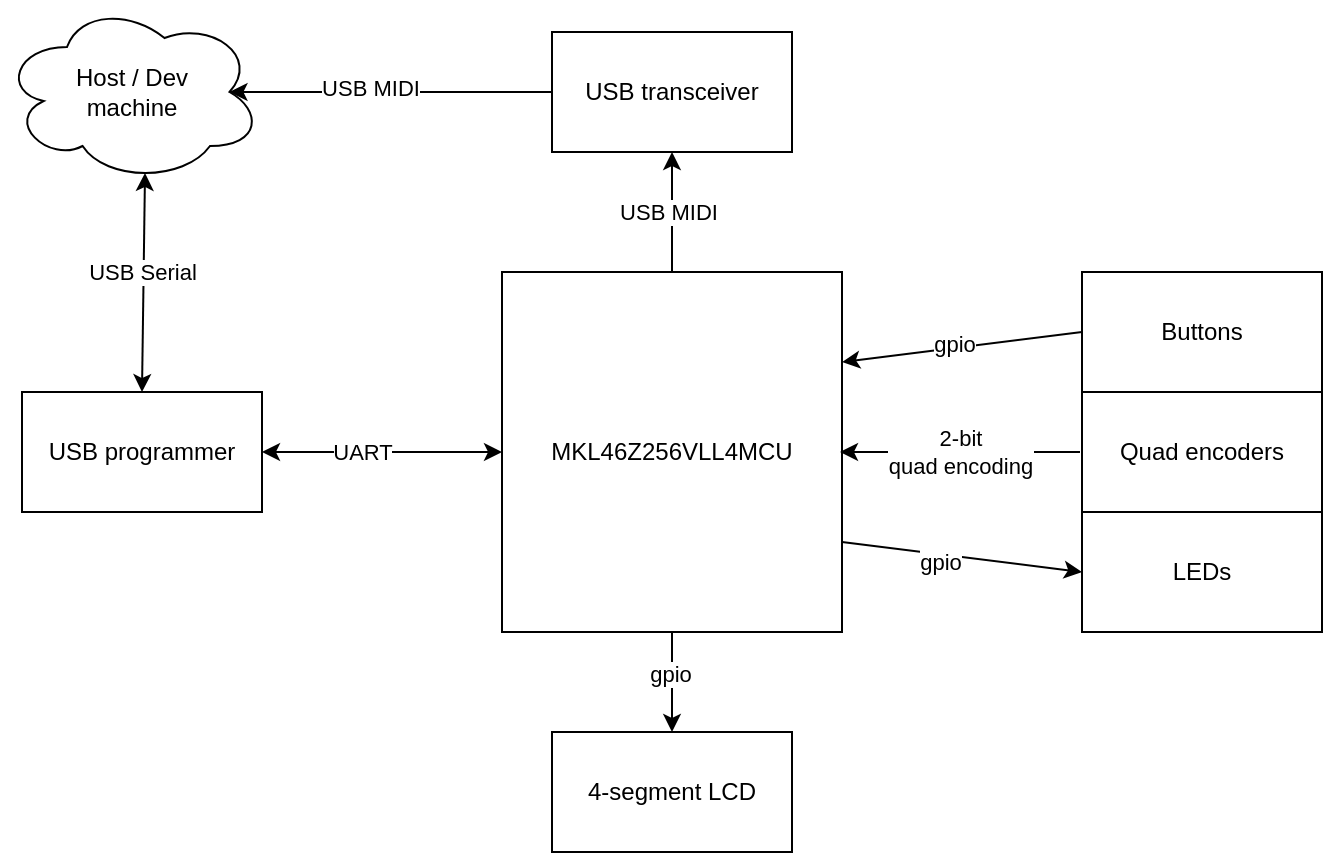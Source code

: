 <mxfile version="16.1.2" type="device"><diagram id="ID82wXaLFIoYWQCjKP1l" name="Page-1"><mxGraphModel dx="932" dy="659" grid="1" gridSize="10" guides="1" tooltips="1" connect="1" arrows="1" fold="1" page="1" pageScale="1" pageWidth="1169" pageHeight="827" math="0" shadow="0"><root><mxCell id="0"/><mxCell id="1" parent="0"/><mxCell id="p_DA5bqsUyIMb1OzLg3l-7" style="edgeStyle=orthogonalEdgeStyle;rounded=0;orthogonalLoop=1;jettySize=auto;html=1;exitX=0.5;exitY=1;exitDx=0;exitDy=0;entryX=0.5;entryY=0;entryDx=0;entryDy=0;" edge="1" parent="1" source="p_DA5bqsUyIMb1OzLg3l-1" target="p_DA5bqsUyIMb1OzLg3l-2"><mxGeometry relative="1" as="geometry"/></mxCell><mxCell id="p_DA5bqsUyIMb1OzLg3l-21" value="gpio" style="edgeLabel;html=1;align=center;verticalAlign=middle;resizable=0;points=[];" vertex="1" connectable="0" parent="p_DA5bqsUyIMb1OzLg3l-7"><mxGeometry x="-0.16" y="-1" relative="1" as="geometry"><mxPoint as="offset"/></mxGeometry></mxCell><mxCell id="p_DA5bqsUyIMb1OzLg3l-8" style="edgeStyle=orthogonalEdgeStyle;rounded=0;orthogonalLoop=1;jettySize=auto;html=1;exitX=0.5;exitY=0;exitDx=0;exitDy=0;entryX=0.5;entryY=1;entryDx=0;entryDy=0;" edge="1" parent="1" source="p_DA5bqsUyIMb1OzLg3l-1" target="p_DA5bqsUyIMb1OzLg3l-3"><mxGeometry relative="1" as="geometry"/></mxCell><mxCell id="p_DA5bqsUyIMb1OzLg3l-17" value="USB MIDI" style="edgeLabel;html=1;align=center;verticalAlign=middle;resizable=0;points=[];" vertex="1" connectable="0" parent="p_DA5bqsUyIMb1OzLg3l-8"><mxGeometry y="2" relative="1" as="geometry"><mxPoint as="offset"/></mxGeometry></mxCell><mxCell id="p_DA5bqsUyIMb1OzLg3l-11" style="rounded=0;orthogonalLoop=1;jettySize=auto;html=1;exitX=1;exitY=0.75;exitDx=0;exitDy=0;entryX=0;entryY=0.5;entryDx=0;entryDy=0;" edge="1" parent="1" source="p_DA5bqsUyIMb1OzLg3l-1" target="p_DA5bqsUyIMb1OzLg3l-6"><mxGeometry relative="1" as="geometry"/></mxCell><mxCell id="p_DA5bqsUyIMb1OzLg3l-22" value="gpio" style="edgeLabel;html=1;align=center;verticalAlign=middle;resizable=0;points=[];" vertex="1" connectable="0" parent="p_DA5bqsUyIMb1OzLg3l-11"><mxGeometry x="-0.175" y="-4" relative="1" as="geometry"><mxPoint as="offset"/></mxGeometry></mxCell><mxCell id="p_DA5bqsUyIMb1OzLg3l-1" value="MKL46Z256VLL4MCU" style="rounded=0;whiteSpace=wrap;html=1;" vertex="1" parent="1"><mxGeometry x="310" y="240" width="170" height="180" as="geometry"/></mxCell><mxCell id="p_DA5bqsUyIMb1OzLg3l-2" value="4-segment LCD" style="rounded=0;whiteSpace=wrap;html=1;" vertex="1" parent="1"><mxGeometry x="335" y="470" width="120" height="60" as="geometry"/></mxCell><mxCell id="p_DA5bqsUyIMb1OzLg3l-3" value="USB transceiver" style="rounded=0;whiteSpace=wrap;html=1;" vertex="1" parent="1"><mxGeometry x="335" y="120" width="120" height="60" as="geometry"/></mxCell><mxCell id="p_DA5bqsUyIMb1OzLg3l-9" style="rounded=0;orthogonalLoop=1;jettySize=auto;html=1;exitX=0;exitY=0.5;exitDx=0;exitDy=0;entryX=1;entryY=0.25;entryDx=0;entryDy=0;" edge="1" parent="1" source="p_DA5bqsUyIMb1OzLg3l-4" target="p_DA5bqsUyIMb1OzLg3l-1"><mxGeometry relative="1" as="geometry"/></mxCell><mxCell id="p_DA5bqsUyIMb1OzLg3l-24" value="gpio" style="edgeLabel;html=1;align=center;verticalAlign=middle;resizable=0;points=[];" vertex="1" connectable="0" parent="p_DA5bqsUyIMb1OzLg3l-9"><mxGeometry x="0.079" y="-2" relative="1" as="geometry"><mxPoint as="offset"/></mxGeometry></mxCell><mxCell id="p_DA5bqsUyIMb1OzLg3l-4" value="Buttons" style="rounded=0;whiteSpace=wrap;html=1;" vertex="1" parent="1"><mxGeometry x="600" y="240" width="120" height="60" as="geometry"/></mxCell><mxCell id="p_DA5bqsUyIMb1OzLg3l-10" style="edgeStyle=orthogonalEdgeStyle;rounded=0;orthogonalLoop=1;jettySize=auto;html=1;exitX=0;exitY=0.5;exitDx=0;exitDy=0;" edge="1" parent="1"><mxGeometry relative="1" as="geometry"><mxPoint x="599" y="330" as="sourcePoint"/><mxPoint x="479" y="330" as="targetPoint"/></mxGeometry></mxCell><mxCell id="p_DA5bqsUyIMb1OzLg3l-23" value="2-bit &lt;br&gt;quad encoding" style="edgeLabel;html=1;align=center;verticalAlign=middle;resizable=0;points=[];" vertex="1" connectable="0" parent="p_DA5bqsUyIMb1OzLg3l-10"><mxGeometry x="0.3" y="3" relative="1" as="geometry"><mxPoint x="18" y="-3" as="offset"/></mxGeometry></mxCell><mxCell id="p_DA5bqsUyIMb1OzLg3l-5" value="Quad encoders" style="rounded=0;whiteSpace=wrap;html=1;" vertex="1" parent="1"><mxGeometry x="600" y="300" width="120" height="60" as="geometry"/></mxCell><mxCell id="p_DA5bqsUyIMb1OzLg3l-6" value="LEDs" style="rounded=0;whiteSpace=wrap;html=1;" vertex="1" parent="1"><mxGeometry x="600" y="360" width="120" height="60" as="geometry"/></mxCell><mxCell id="p_DA5bqsUyIMb1OzLg3l-13" style="edgeStyle=none;rounded=0;orthogonalLoop=1;jettySize=auto;html=1;exitX=1;exitY=0.5;exitDx=0;exitDy=0;entryX=0;entryY=0.5;entryDx=0;entryDy=0;startArrow=classic;startFill=1;" edge="1" parent="1" source="p_DA5bqsUyIMb1OzLg3l-12" target="p_DA5bqsUyIMb1OzLg3l-1"><mxGeometry relative="1" as="geometry"/></mxCell><mxCell id="p_DA5bqsUyIMb1OzLg3l-18" value="UART" style="edgeLabel;html=1;align=center;verticalAlign=middle;resizable=0;points=[];" vertex="1" connectable="0" parent="p_DA5bqsUyIMb1OzLg3l-13"><mxGeometry x="-0.167" relative="1" as="geometry"><mxPoint as="offset"/></mxGeometry></mxCell><mxCell id="p_DA5bqsUyIMb1OzLg3l-12" value="USB programmer" style="rounded=0;whiteSpace=wrap;html=1;" vertex="1" parent="1"><mxGeometry x="70" y="300" width="120" height="60" as="geometry"/></mxCell><mxCell id="p_DA5bqsUyIMb1OzLg3l-15" style="edgeStyle=none;rounded=0;orthogonalLoop=1;jettySize=auto;html=1;exitX=0.875;exitY=0.5;exitDx=0;exitDy=0;exitPerimeter=0;startArrow=classic;startFill=1;endArrow=none;endFill=0;" edge="1" parent="1" source="p_DA5bqsUyIMb1OzLg3l-14" target="p_DA5bqsUyIMb1OzLg3l-3"><mxGeometry relative="1" as="geometry"/></mxCell><mxCell id="p_DA5bqsUyIMb1OzLg3l-16" value="USB MIDI" style="edgeLabel;html=1;align=center;verticalAlign=middle;resizable=0;points=[];" vertex="1" connectable="0" parent="p_DA5bqsUyIMb1OzLg3l-15"><mxGeometry x="-0.138" y="2" relative="1" as="geometry"><mxPoint as="offset"/></mxGeometry></mxCell><mxCell id="p_DA5bqsUyIMb1OzLg3l-19" style="edgeStyle=none;rounded=0;orthogonalLoop=1;jettySize=auto;html=1;exitX=0.55;exitY=0.95;exitDx=0;exitDy=0;exitPerimeter=0;entryX=0.5;entryY=0;entryDx=0;entryDy=0;startArrow=classic;startFill=1;endArrow=classic;endFill=1;" edge="1" parent="1" source="p_DA5bqsUyIMb1OzLg3l-14" target="p_DA5bqsUyIMb1OzLg3l-12"><mxGeometry relative="1" as="geometry"/></mxCell><mxCell id="p_DA5bqsUyIMb1OzLg3l-20" value="USB Serial" style="edgeLabel;html=1;align=center;verticalAlign=middle;resizable=0;points=[];" vertex="1" connectable="0" parent="p_DA5bqsUyIMb1OzLg3l-19"><mxGeometry x="-0.407" y="3" relative="1" as="geometry"><mxPoint x="-4" y="17" as="offset"/></mxGeometry></mxCell><mxCell id="p_DA5bqsUyIMb1OzLg3l-14" value="Host / Dev &lt;br&gt;machine" style="ellipse;shape=cloud;whiteSpace=wrap;html=1;" vertex="1" parent="1"><mxGeometry x="60" y="105" width="130" height="90" as="geometry"/></mxCell></root></mxGraphModel></diagram></mxfile>